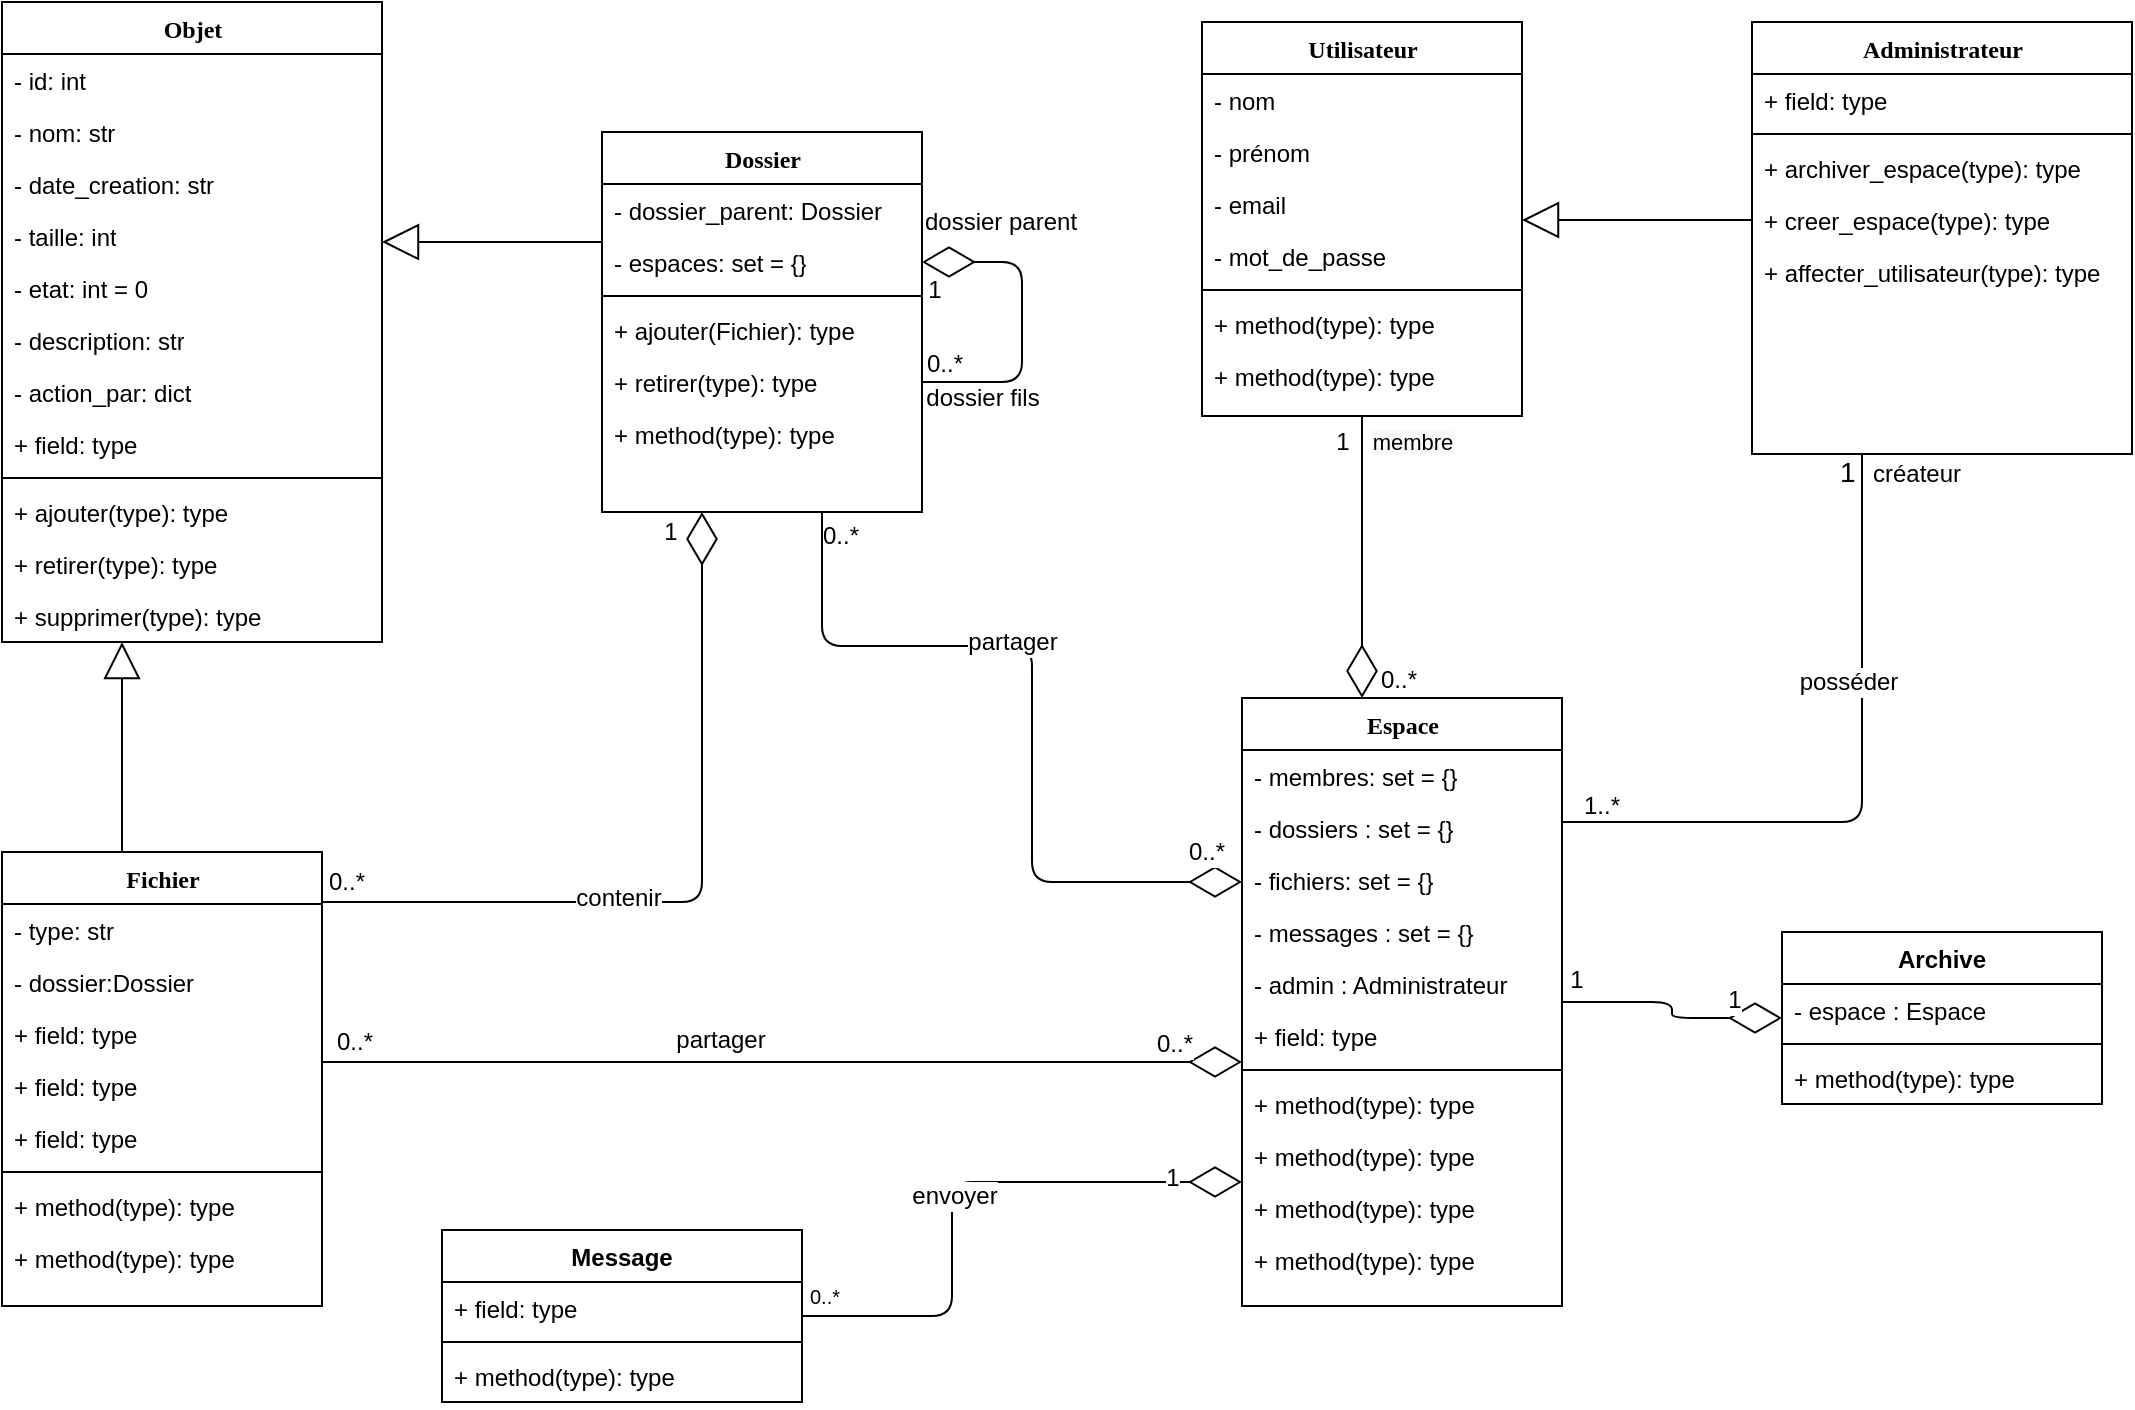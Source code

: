 <mxfile version="14.7.6" type="github">
  <diagram name="Page-1" id="9f46799a-70d6-7492-0946-bef42562c5a5">
    <mxGraphModel dx="1165" dy="727" grid="1" gridSize="10" guides="1" tooltips="1" connect="1" arrows="1" fold="1" page="1" pageScale="1" pageWidth="1100" pageHeight="850" background="#ffffff" math="0" shadow="0">
      <root>
        <mxCell id="0" />
        <mxCell id="1" parent="0" />
        <mxCell id="KyeJw01Wxb6Py4lA0Rmy-20" value="" style="endArrow=diamondThin;endFill=0;endSize=24;html=1;edgeStyle=orthogonalEdgeStyle;fontSize=12;" parent="1" source="78961159f06e98e8-30" target="78961159f06e98e8-69" edge="1">
          <mxGeometry width="160" relative="1" as="geometry">
            <mxPoint x="470" y="620" as="sourcePoint" />
            <mxPoint x="610" y="350" as="targetPoint" />
            <Array as="points">
              <mxPoint x="430" y="322" />
              <mxPoint x="535" y="322" />
              <mxPoint x="535" y="440" />
            </Array>
          </mxGeometry>
        </mxCell>
        <mxCell id="3g1iSyXN13iqt0poWXBP-4" value="&lt;font style=&quot;font-size: 12px&quot;&gt;partager&lt;/font&gt;" style="edgeLabel;html=1;align=center;verticalAlign=middle;resizable=0;points=[];" parent="KyeJw01Wxb6Py4lA0Rmy-20" vertex="1" connectable="0">
          <mxGeometry x="-0.18" y="-1" relative="1" as="geometry">
            <mxPoint y="-3" as="offset" />
          </mxGeometry>
        </mxCell>
        <mxCell id="3g1iSyXN13iqt0poWXBP-16" value="&lt;font style=&quot;font-size: 12px&quot;&gt;0..*&lt;/font&gt;" style="edgeLabel;html=1;align=center;verticalAlign=middle;resizable=0;points=[];" parent="KyeJw01Wxb6Py4lA0Rmy-20" vertex="1" connectable="0">
          <mxGeometry x="0.808" y="2" relative="1" as="geometry">
            <mxPoint x="20" y="-13" as="offset" />
          </mxGeometry>
        </mxCell>
        <mxCell id="3g1iSyXN13iqt0poWXBP-17" value="0..*" style="edgeLabel;html=1;align=center;verticalAlign=middle;resizable=0;points=[];fontSize=12;" parent="KyeJw01Wxb6Py4lA0Rmy-20" vertex="1" connectable="0">
          <mxGeometry x="-0.939" y="1" relative="1" as="geometry">
            <mxPoint x="8" as="offset" />
          </mxGeometry>
        </mxCell>
        <mxCell id="78961159f06e98e8-17" value="Fichier" style="swimlane;html=1;fontStyle=1;align=center;verticalAlign=top;childLayout=stackLayout;horizontal=1;startSize=26;horizontalStack=0;resizeParent=1;resizeLast=0;collapsible=1;marginBottom=0;swimlaneFillColor=#ffffff;rounded=0;shadow=0;comic=0;labelBackgroundColor=none;strokeWidth=1;fillColor=none;fontFamily=Verdana;fontSize=12" parent="1" vertex="1">
          <mxGeometry x="20" y="425" width="160" height="227" as="geometry">
            <mxRectangle x="40" y="208.5" width="80" height="26" as="alternateBounds" />
          </mxGeometry>
        </mxCell>
        <mxCell id="78961159f06e98e8-23" value="- type: str" style="text;html=1;strokeColor=none;fillColor=none;align=left;verticalAlign=top;spacingLeft=4;spacingRight=4;whiteSpace=wrap;overflow=hidden;rotatable=0;points=[[0,0.5],[1,0.5]];portConstraint=eastwest;" parent="78961159f06e98e8-17" vertex="1">
          <mxGeometry y="26" width="160" height="26" as="geometry" />
        </mxCell>
        <mxCell id="78961159f06e98e8-21" value="- dossier:Dossier" style="text;html=1;strokeColor=none;fillColor=none;align=left;verticalAlign=top;spacingLeft=4;spacingRight=4;whiteSpace=wrap;overflow=hidden;rotatable=0;points=[[0,0.5],[1,0.5]];portConstraint=eastwest;" parent="78961159f06e98e8-17" vertex="1">
          <mxGeometry y="52" width="160" height="26" as="geometry" />
        </mxCell>
        <mxCell id="78961159f06e98e8-25" value="+ field: type" style="text;html=1;strokeColor=none;fillColor=none;align=left;verticalAlign=top;spacingLeft=4;spacingRight=4;whiteSpace=wrap;overflow=hidden;rotatable=0;points=[[0,0.5],[1,0.5]];portConstraint=eastwest;" parent="78961159f06e98e8-17" vertex="1">
          <mxGeometry y="78" width="160" height="26" as="geometry" />
        </mxCell>
        <mxCell id="78961159f06e98e8-26" value="+ field: type" style="text;html=1;strokeColor=none;fillColor=none;align=left;verticalAlign=top;spacingLeft=4;spacingRight=4;whiteSpace=wrap;overflow=hidden;rotatable=0;points=[[0,0.5],[1,0.5]];portConstraint=eastwest;" parent="78961159f06e98e8-17" vertex="1">
          <mxGeometry y="104" width="160" height="26" as="geometry" />
        </mxCell>
        <mxCell id="78961159f06e98e8-24" value="+ field: type" style="text;html=1;strokeColor=none;fillColor=none;align=left;verticalAlign=top;spacingLeft=4;spacingRight=4;whiteSpace=wrap;overflow=hidden;rotatable=0;points=[[0,0.5],[1,0.5]];portConstraint=eastwest;" parent="78961159f06e98e8-17" vertex="1">
          <mxGeometry y="130" width="160" height="26" as="geometry" />
        </mxCell>
        <mxCell id="78961159f06e98e8-19" value="" style="line;html=1;strokeWidth=1;fillColor=none;align=left;verticalAlign=middle;spacingTop=-1;spacingLeft=3;spacingRight=3;rotatable=0;labelPosition=right;points=[];portConstraint=eastwest;" parent="78961159f06e98e8-17" vertex="1">
          <mxGeometry y="156" width="160" height="8" as="geometry" />
        </mxCell>
        <mxCell id="78961159f06e98e8-20" value="+ method(type): type" style="text;html=1;strokeColor=none;fillColor=none;align=left;verticalAlign=top;spacingLeft=4;spacingRight=4;whiteSpace=wrap;overflow=hidden;rotatable=0;points=[[0,0.5],[1,0.5]];portConstraint=eastwest;" parent="78961159f06e98e8-17" vertex="1">
          <mxGeometry y="164" width="160" height="26" as="geometry" />
        </mxCell>
        <mxCell id="78961159f06e98e8-27" value="+ method(type): type" style="text;html=1;strokeColor=none;fillColor=none;align=left;verticalAlign=top;spacingLeft=4;spacingRight=4;whiteSpace=wrap;overflow=hidden;rotatable=0;points=[[0,0.5],[1,0.5]];portConstraint=eastwest;" parent="78961159f06e98e8-17" vertex="1">
          <mxGeometry y="190" width="160" height="26" as="geometry" />
        </mxCell>
        <mxCell id="78961159f06e98e8-30" value="Dossier" style="swimlane;html=1;fontStyle=1;align=center;verticalAlign=top;childLayout=stackLayout;horizontal=1;startSize=26;horizontalStack=0;resizeParent=1;resizeLast=0;collapsible=1;marginBottom=0;swimlaneFillColor=#ffffff;rounded=0;shadow=0;comic=0;labelBackgroundColor=none;strokeWidth=1;fillColor=none;fontFamily=Verdana;fontSize=12" parent="1" vertex="1">
          <mxGeometry x="320" y="65" width="160" height="190" as="geometry">
            <mxRectangle x="430" y="83" width="80" height="26" as="alternateBounds" />
          </mxGeometry>
        </mxCell>
        <mxCell id="78961159f06e98e8-31" value="- dossier_parent: Dossier" style="text;html=1;strokeColor=none;fillColor=none;align=left;verticalAlign=top;spacingLeft=4;spacingRight=4;whiteSpace=wrap;overflow=hidden;rotatable=0;points=[[0,0.5],[1,0.5]];portConstraint=eastwest;" parent="78961159f06e98e8-30" vertex="1">
          <mxGeometry y="26" width="160" height="26" as="geometry" />
        </mxCell>
        <mxCell id="78961159f06e98e8-37" value="- espaces: set = {}" style="text;html=1;strokeColor=none;fillColor=none;align=left;verticalAlign=top;spacingLeft=4;spacingRight=4;whiteSpace=wrap;overflow=hidden;rotatable=0;points=[[0,0.5],[1,0.5]];portConstraint=eastwest;" parent="78961159f06e98e8-30" vertex="1">
          <mxGeometry y="52" width="160" height="26" as="geometry" />
        </mxCell>
        <mxCell id="78961159f06e98e8-38" value="" style="line;html=1;strokeWidth=1;fillColor=none;align=left;verticalAlign=middle;spacingTop=-1;spacingLeft=3;spacingRight=3;rotatable=0;labelPosition=right;points=[];portConstraint=eastwest;" parent="78961159f06e98e8-30" vertex="1">
          <mxGeometry y="78" width="160" height="8" as="geometry" />
        </mxCell>
        <mxCell id="78961159f06e98e8-39" value="+ ajouter(Fichier): type" style="text;html=1;strokeColor=none;fillColor=none;align=left;verticalAlign=top;spacingLeft=4;spacingRight=4;whiteSpace=wrap;overflow=hidden;rotatable=0;points=[[0,0.5],[1,0.5]];portConstraint=eastwest;" parent="78961159f06e98e8-30" vertex="1">
          <mxGeometry y="86" width="160" height="26" as="geometry" />
        </mxCell>
        <mxCell id="78961159f06e98e8-40" value="+ retirer(type): type" style="text;html=1;strokeColor=none;fillColor=none;align=left;verticalAlign=top;spacingLeft=4;spacingRight=4;whiteSpace=wrap;overflow=hidden;rotatable=0;points=[[0,0.5],[1,0.5]];portConstraint=eastwest;" parent="78961159f06e98e8-30" vertex="1">
          <mxGeometry y="112" width="160" height="26" as="geometry" />
        </mxCell>
        <mxCell id="78961159f06e98e8-42" value="+ method(type): type" style="text;html=1;strokeColor=none;fillColor=none;align=left;verticalAlign=top;spacingLeft=4;spacingRight=4;whiteSpace=wrap;overflow=hidden;rotatable=0;points=[[0,0.5],[1,0.5]];portConstraint=eastwest;" parent="78961159f06e98e8-30" vertex="1">
          <mxGeometry y="138" width="160" height="26" as="geometry" />
        </mxCell>
        <mxCell id="78961159f06e98e8-43" value="Utilisateur" style="swimlane;html=1;fontStyle=1;align=center;verticalAlign=top;childLayout=stackLayout;horizontal=1;startSize=26;horizontalStack=0;resizeParent=1;resizeLast=0;collapsible=1;marginBottom=0;swimlaneFillColor=#ffffff;rounded=0;shadow=0;comic=0;labelBackgroundColor=none;strokeWidth=1;fontFamily=Verdana;fontSize=12;" parent="1" vertex="1">
          <mxGeometry x="620" y="10" width="160" height="197" as="geometry">
            <mxRectangle x="740" y="83" width="100" height="26" as="alternateBounds" />
          </mxGeometry>
        </mxCell>
        <mxCell id="78961159f06e98e8-44" value="- nom" style="text;html=1;strokeColor=none;fillColor=none;align=left;verticalAlign=top;spacingLeft=4;spacingRight=4;whiteSpace=wrap;overflow=hidden;rotatable=0;points=[[0,0.5],[1,0.5]];portConstraint=eastwest;" parent="78961159f06e98e8-43" vertex="1">
          <mxGeometry y="26" width="160" height="26" as="geometry" />
        </mxCell>
        <mxCell id="78961159f06e98e8-45" value="- prénom" style="text;html=1;strokeColor=none;fillColor=none;align=left;verticalAlign=top;spacingLeft=4;spacingRight=4;whiteSpace=wrap;overflow=hidden;rotatable=0;points=[[0,0.5],[1,0.5]];portConstraint=eastwest;" parent="78961159f06e98e8-43" vertex="1">
          <mxGeometry y="52" width="160" height="26" as="geometry" />
        </mxCell>
        <mxCell id="78961159f06e98e8-49" value="- email" style="text;html=1;strokeColor=none;fillColor=none;align=left;verticalAlign=top;spacingLeft=4;spacingRight=4;whiteSpace=wrap;overflow=hidden;rotatable=0;points=[[0,0.5],[1,0.5]];portConstraint=eastwest;" parent="78961159f06e98e8-43" vertex="1">
          <mxGeometry y="78" width="160" height="26" as="geometry" />
        </mxCell>
        <mxCell id="78961159f06e98e8-50" value="- mot_de_passe" style="text;html=1;strokeColor=none;fillColor=none;align=left;verticalAlign=top;spacingLeft=4;spacingRight=4;whiteSpace=wrap;overflow=hidden;rotatable=0;points=[[0,0.5],[1,0.5]];portConstraint=eastwest;" parent="78961159f06e98e8-43" vertex="1">
          <mxGeometry y="104" width="160" height="26" as="geometry" />
        </mxCell>
        <mxCell id="78961159f06e98e8-51" value="" style="line;html=1;strokeWidth=1;fillColor=none;align=left;verticalAlign=middle;spacingTop=-1;spacingLeft=3;spacingRight=3;rotatable=0;labelPosition=right;points=[];portConstraint=eastwest;" parent="78961159f06e98e8-43" vertex="1">
          <mxGeometry y="130" width="160" height="8" as="geometry" />
        </mxCell>
        <mxCell id="78961159f06e98e8-52" value="+ method(type): type" style="text;html=1;strokeColor=none;fillColor=none;align=left;verticalAlign=top;spacingLeft=4;spacingRight=4;whiteSpace=wrap;overflow=hidden;rotatable=0;points=[[0,0.5],[1,0.5]];portConstraint=eastwest;" parent="78961159f06e98e8-43" vertex="1">
          <mxGeometry y="138" width="160" height="26" as="geometry" />
        </mxCell>
        <mxCell id="78961159f06e98e8-53" value="+ method(type): type" style="text;html=1;strokeColor=none;fillColor=none;align=left;verticalAlign=top;spacingLeft=4;spacingRight=4;whiteSpace=wrap;overflow=hidden;rotatable=0;points=[[0,0.5],[1,0.5]];portConstraint=eastwest;" parent="78961159f06e98e8-43" vertex="1">
          <mxGeometry y="164" width="160" height="26" as="geometry" />
        </mxCell>
        <mxCell id="78961159f06e98e8-69" value="Espace" style="swimlane;html=1;fontStyle=1;align=center;verticalAlign=top;childLayout=stackLayout;horizontal=1;startSize=26;horizontalStack=0;resizeParent=1;resizeLast=0;collapsible=1;marginBottom=0;swimlaneFillColor=#ffffff;rounded=0;shadow=0;comic=0;labelBackgroundColor=none;strokeWidth=1;fillColor=none;fontFamily=Verdana;fontSize=12" parent="1" vertex="1">
          <mxGeometry x="640" y="348.0" width="160" height="304" as="geometry">
            <mxRectangle x="360" y="482.0" width="80" height="26" as="alternateBounds" />
          </mxGeometry>
        </mxCell>
        <mxCell id="78961159f06e98e8-70" value="- membres: set = {}" style="text;html=1;strokeColor=none;fillColor=none;align=left;verticalAlign=top;spacingLeft=4;spacingRight=4;whiteSpace=wrap;overflow=hidden;rotatable=0;points=[[0,0.5],[1,0.5]];portConstraint=eastwest;" parent="78961159f06e98e8-69" vertex="1">
          <mxGeometry y="26" width="160" height="26" as="geometry" />
        </mxCell>
        <mxCell id="78961159f06e98e8-71" value="- dossiers : set = {}" style="text;html=1;strokeColor=none;fillColor=none;align=left;verticalAlign=top;spacingLeft=4;spacingRight=4;whiteSpace=wrap;overflow=hidden;rotatable=0;points=[[0,0.5],[1,0.5]];portConstraint=eastwest;" parent="78961159f06e98e8-69" vertex="1">
          <mxGeometry y="52" width="160" height="26" as="geometry" />
        </mxCell>
        <mxCell id="78961159f06e98e8-74" value="- fichiers: set = {}" style="text;html=1;strokeColor=none;fillColor=none;align=left;verticalAlign=top;spacingLeft=4;spacingRight=4;whiteSpace=wrap;overflow=hidden;rotatable=0;points=[[0,0.5],[1,0.5]];portConstraint=eastwest;" parent="78961159f06e98e8-69" vertex="1">
          <mxGeometry y="78" width="160" height="26" as="geometry" />
        </mxCell>
        <mxCell id="78961159f06e98e8-75" value="- messages : set = {}" style="text;html=1;strokeColor=none;fillColor=none;align=left;verticalAlign=top;spacingLeft=4;spacingRight=4;whiteSpace=wrap;overflow=hidden;rotatable=0;points=[[0,0.5],[1,0.5]];portConstraint=eastwest;" parent="78961159f06e98e8-69" vertex="1">
          <mxGeometry y="104" width="160" height="26" as="geometry" />
        </mxCell>
        <mxCell id="78961159f06e98e8-72" value="- admin : Administrateur" style="text;html=1;strokeColor=none;fillColor=none;align=left;verticalAlign=top;spacingLeft=4;spacingRight=4;whiteSpace=wrap;overflow=hidden;rotatable=0;points=[[0,0.5],[1,0.5]];portConstraint=eastwest;" parent="78961159f06e98e8-69" vertex="1">
          <mxGeometry y="130" width="160" height="26" as="geometry" />
        </mxCell>
        <mxCell id="78961159f06e98e8-76" value="+ field: type" style="text;html=1;strokeColor=none;fillColor=none;align=left;verticalAlign=top;spacingLeft=4;spacingRight=4;whiteSpace=wrap;overflow=hidden;rotatable=0;points=[[0,0.5],[1,0.5]];portConstraint=eastwest;" parent="78961159f06e98e8-69" vertex="1">
          <mxGeometry y="156" width="160" height="26" as="geometry" />
        </mxCell>
        <mxCell id="78961159f06e98e8-77" value="" style="line;html=1;strokeWidth=1;fillColor=none;align=left;verticalAlign=middle;spacingTop=-1;spacingLeft=3;spacingRight=3;rotatable=0;labelPosition=right;points=[];portConstraint=eastwest;" parent="78961159f06e98e8-69" vertex="1">
          <mxGeometry y="182" width="160" height="8" as="geometry" />
        </mxCell>
        <mxCell id="78961159f06e98e8-78" value="+ method(type): type" style="text;html=1;strokeColor=none;fillColor=none;align=left;verticalAlign=top;spacingLeft=4;spacingRight=4;whiteSpace=wrap;overflow=hidden;rotatable=0;points=[[0,0.5],[1,0.5]];portConstraint=eastwest;" parent="78961159f06e98e8-69" vertex="1">
          <mxGeometry y="190" width="160" height="26" as="geometry" />
        </mxCell>
        <mxCell id="78961159f06e98e8-79" value="+ method(type): type" style="text;html=1;strokeColor=none;fillColor=none;align=left;verticalAlign=top;spacingLeft=4;spacingRight=4;whiteSpace=wrap;overflow=hidden;rotatable=0;points=[[0,0.5],[1,0.5]];portConstraint=eastwest;" parent="78961159f06e98e8-69" vertex="1">
          <mxGeometry y="216" width="160" height="26" as="geometry" />
        </mxCell>
        <mxCell id="78961159f06e98e8-80" value="+ method(type): type" style="text;html=1;strokeColor=none;fillColor=none;align=left;verticalAlign=top;spacingLeft=4;spacingRight=4;whiteSpace=wrap;overflow=hidden;rotatable=0;points=[[0,0.5],[1,0.5]];portConstraint=eastwest;" parent="78961159f06e98e8-69" vertex="1">
          <mxGeometry y="242" width="160" height="26" as="geometry" />
        </mxCell>
        <mxCell id="78961159f06e98e8-81" value="+ method(type): type" style="text;html=1;strokeColor=none;fillColor=none;align=left;verticalAlign=top;spacingLeft=4;spacingRight=4;whiteSpace=wrap;overflow=hidden;rotatable=0;points=[[0,0.5],[1,0.5]];portConstraint=eastwest;" parent="78961159f06e98e8-69" vertex="1">
          <mxGeometry y="268" width="160" height="26" as="geometry" />
        </mxCell>
        <mxCell id="78961159f06e98e8-127" style="edgeStyle=orthogonalEdgeStyle;html=1;labelBackgroundColor=none;startFill=0;startSize=8;endArrow=block;endFill=0;endSize=16;fontFamily=Verdana;fontSize=12;" parent="1" source="78961159f06e98e8-95" target="78961159f06e98e8-43" edge="1">
          <mxGeometry relative="1" as="geometry">
            <Array as="points">
              <mxPoint x="870" y="109" />
              <mxPoint x="870" y="109" />
            </Array>
          </mxGeometry>
        </mxCell>
        <mxCell id="78961159f06e98e8-95" value="Administrateur" style="swimlane;html=1;fontStyle=1;align=center;verticalAlign=top;childLayout=stackLayout;horizontal=1;startSize=26;horizontalStack=0;resizeParent=1;resizeLast=0;collapsible=1;marginBottom=0;swimlaneFillColor=#ffffff;rounded=0;shadow=0;comic=0;labelBackgroundColor=none;strokeWidth=1;fillColor=none;fontFamily=Verdana;fontSize=12" parent="1" vertex="1">
          <mxGeometry x="895" y="10" width="190" height="216" as="geometry">
            <mxRectangle x="920" y="183" width="130" height="26" as="alternateBounds" />
          </mxGeometry>
        </mxCell>
        <mxCell id="78961159f06e98e8-102" value="+ field: type" style="text;html=1;strokeColor=none;fillColor=none;align=left;verticalAlign=top;spacingLeft=4;spacingRight=4;whiteSpace=wrap;overflow=hidden;rotatable=0;points=[[0,0.5],[1,0.5]];portConstraint=eastwest;" parent="78961159f06e98e8-95" vertex="1">
          <mxGeometry y="26" width="190" height="26" as="geometry" />
        </mxCell>
        <mxCell id="78961159f06e98e8-103" value="" style="line;html=1;strokeWidth=1;fillColor=none;align=left;verticalAlign=middle;spacingTop=-1;spacingLeft=3;spacingRight=3;rotatable=0;labelPosition=right;points=[];portConstraint=eastwest;" parent="78961159f06e98e8-95" vertex="1">
          <mxGeometry y="52" width="190" height="8" as="geometry" />
        </mxCell>
        <mxCell id="78961159f06e98e8-104" value="+ archiver_espace(type): type" style="text;html=1;strokeColor=none;fillColor=none;align=left;verticalAlign=top;spacingLeft=4;spacingRight=4;whiteSpace=wrap;overflow=hidden;rotatable=0;points=[[0,0.5],[1,0.5]];portConstraint=eastwest;" parent="78961159f06e98e8-95" vertex="1">
          <mxGeometry y="60" width="190" height="26" as="geometry" />
        </mxCell>
        <mxCell id="tIOA8ljV_DJOBW96KXzs-10" value="+ creer_espace(type): type" style="text;html=1;strokeColor=none;fillColor=none;align=left;verticalAlign=top;spacingLeft=4;spacingRight=4;whiteSpace=wrap;overflow=hidden;rotatable=0;points=[[0,0.5],[1,0.5]];portConstraint=eastwest;" parent="78961159f06e98e8-95" vertex="1">
          <mxGeometry y="86" width="190" height="26" as="geometry" />
        </mxCell>
        <mxCell id="tIOA8ljV_DJOBW96KXzs-11" value="+ affecter_utilisateur(type): type" style="text;html=1;strokeColor=none;fillColor=none;align=left;verticalAlign=top;spacingLeft=4;spacingRight=4;whiteSpace=wrap;overflow=hidden;rotatable=0;points=[[0,0.5],[1,0.5]];portConstraint=eastwest;" parent="78961159f06e98e8-95" vertex="1">
          <mxGeometry y="112" width="190" height="26" as="geometry" />
        </mxCell>
        <mxCell id="78961159f06e98e8-121" style="edgeStyle=orthogonalEdgeStyle;html=1;labelBackgroundColor=none;startFill=0;startSize=6;endArrow=diamondThin;endFill=0;endSize=24;fontFamily=Verdana;fontSize=12;elbow=vertical;" parent="1" source="78961159f06e98e8-17" target="78961159f06e98e8-30" edge="1">
          <mxGeometry relative="1" as="geometry">
            <mxPoint x="250" y="259.882" as="sourcePoint" />
            <Array as="points">
              <mxPoint x="370" y="450" />
            </Array>
          </mxGeometry>
        </mxCell>
        <mxCell id="3g1iSyXN13iqt0poWXBP-37" value="1" style="edgeLabel;html=1;align=center;verticalAlign=middle;resizable=0;points=[];fontSize=12;" parent="78961159f06e98e8-121" vertex="1" connectable="0">
          <mxGeometry x="0.887" y="1" relative="1" as="geometry">
            <mxPoint x="-15" y="-12" as="offset" />
          </mxGeometry>
        </mxCell>
        <mxCell id="3g1iSyXN13iqt0poWXBP-38" value="0..*" style="edgeLabel;html=1;align=center;verticalAlign=middle;resizable=0;points=[];fontSize=12;" parent="78961159f06e98e8-121" vertex="1" connectable="0">
          <mxGeometry x="-0.942" y="3" relative="1" as="geometry">
            <mxPoint x="1" y="-7" as="offset" />
          </mxGeometry>
        </mxCell>
        <mxCell id="3g1iSyXN13iqt0poWXBP-39" value="contenir" style="edgeLabel;html=1;align=center;verticalAlign=middle;resizable=0;points=[];fontSize=12;" parent="78961159f06e98e8-121" vertex="1" connectable="0">
          <mxGeometry x="-0.186" y="-2" relative="1" as="geometry">
            <mxPoint x="-9" y="-4" as="offset" />
          </mxGeometry>
        </mxCell>
        <mxCell id="KyeJw01Wxb6Py4lA0Rmy-17" value="" style="endArrow=diamondThin;endFill=0;endSize=24;html=1;edgeStyle=orthogonalEdgeStyle;" parent="1" source="78961159f06e98e8-69" target="KyeJw01Wxb6Py4lA0Rmy-22" edge="1">
          <mxGeometry width="160" relative="1" as="geometry">
            <mxPoint x="470" y="620" as="sourcePoint" />
            <mxPoint x="830" y="600" as="targetPoint" />
          </mxGeometry>
        </mxCell>
        <mxCell id="3g1iSyXN13iqt0poWXBP-3" value="&lt;span style=&quot;font-size: 12px&quot;&gt;1&lt;/span&gt;" style="edgeLabel;html=1;align=center;verticalAlign=middle;resizable=0;points=[];" parent="KyeJw01Wxb6Py4lA0Rmy-17" vertex="1" connectable="0">
          <mxGeometry x="-0.833" y="-1" relative="1" as="geometry">
            <mxPoint x="-3" y="-12" as="offset" />
          </mxGeometry>
        </mxCell>
        <mxCell id="3g1iSyXN13iqt0poWXBP-19" value="1" style="edgeLabel;html=1;align=center;verticalAlign=middle;resizable=0;points=[];fontSize=12;" parent="KyeJw01Wxb6Py4lA0Rmy-17" vertex="1" connectable="0">
          <mxGeometry x="0.838" y="-3" relative="1" as="geometry">
            <mxPoint x="-15" y="-12" as="offset" />
          </mxGeometry>
        </mxCell>
        <mxCell id="KyeJw01Wxb6Py4lA0Rmy-18" value="" style="endArrow=diamondThin;endFill=0;endSize=24;html=1;edgeStyle=elbowEdgeStyle;elbow=vertical;" parent="1" source="78961159f06e98e8-17" target="78961159f06e98e8-69" edge="1">
          <mxGeometry width="160" relative="1" as="geometry">
            <mxPoint x="470" y="300" as="sourcePoint" />
            <mxPoint x="310" y="300" as="targetPoint" />
            <Array as="points">
              <mxPoint x="520" y="530" />
            </Array>
          </mxGeometry>
        </mxCell>
        <mxCell id="3g1iSyXN13iqt0poWXBP-7" value="&lt;font style=&quot;font-size: 12px&quot;&gt;partager&lt;/font&gt;" style="edgeLabel;html=1;align=center;verticalAlign=middle;resizable=0;points=[];" parent="KyeJw01Wxb6Py4lA0Rmy-18" vertex="1" connectable="0">
          <mxGeometry x="-0.136" y="-2" relative="1" as="geometry">
            <mxPoint y="-13" as="offset" />
          </mxGeometry>
        </mxCell>
        <mxCell id="3g1iSyXN13iqt0poWXBP-20" value="0..*" style="edgeLabel;html=1;align=center;verticalAlign=middle;resizable=0;points=[];fontSize=12;" parent="KyeJw01Wxb6Py4lA0Rmy-18" vertex="1" connectable="0">
          <mxGeometry x="-0.949" y="2" relative="1" as="geometry">
            <mxPoint x="4" y="-8" as="offset" />
          </mxGeometry>
        </mxCell>
        <mxCell id="3g1iSyXN13iqt0poWXBP-21" value="0..*" style="edgeLabel;html=1;align=center;verticalAlign=middle;resizable=0;points=[];fontSize=12;" parent="KyeJw01Wxb6Py4lA0Rmy-18" vertex="1" connectable="0">
          <mxGeometry x="0.867" relative="1" as="geometry">
            <mxPoint x="-4" y="-9" as="offset" />
          </mxGeometry>
        </mxCell>
        <mxCell id="KyeJw01Wxb6Py4lA0Rmy-21" value="&lt;font style=&quot;font-size: 12px&quot;&gt;1&lt;/font&gt;" style="endArrow=diamondThin;endFill=0;endSize=24;html=1;edgeStyle=elbowEdgeStyle;" parent="1" source="78961159f06e98e8-43" target="78961159f06e98e8-69" edge="1">
          <mxGeometry x="-0.816" y="-10" width="160" relative="1" as="geometry">
            <mxPoint x="470" y="300" as="sourcePoint" />
            <mxPoint x="310" y="300" as="targetPoint" />
            <Array as="points">
              <mxPoint x="700" y="270" />
              <mxPoint x="650" y="290" />
              <mxPoint x="630" y="270" />
              <mxPoint x="650" y="300" />
            </Array>
            <mxPoint as="offset" />
          </mxGeometry>
        </mxCell>
        <mxCell id="yQ6tkLGqc1YzV4tKjJbD-18" value="0..*" style="edgeLabel;html=1;align=center;verticalAlign=middle;resizable=0;points=[];fontSize=12;" parent="KyeJw01Wxb6Py4lA0Rmy-21" vertex="1" connectable="0">
          <mxGeometry x="0.447" y="5" relative="1" as="geometry">
            <mxPoint x="13" y="30" as="offset" />
          </mxGeometry>
        </mxCell>
        <mxCell id="yQ6tkLGqc1YzV4tKjJbD-19" value="&lt;span style=&quot;font-size: 11px ; background-color: rgb(248 , 249 , 250)&quot;&gt;membre&lt;/span&gt;" style="edgeLabel;html=1;align=center;verticalAlign=middle;resizable=0;points=[];fontSize=12;" parent="KyeJw01Wxb6Py4lA0Rmy-21" vertex="1" connectable="0">
          <mxGeometry x="-0.242" y="4" relative="1" as="geometry">
            <mxPoint x="21" y="-41" as="offset" />
          </mxGeometry>
        </mxCell>
        <mxCell id="KyeJw01Wxb6Py4lA0Rmy-22" value="Archive" style="swimlane;fontStyle=1;align=center;verticalAlign=top;childLayout=stackLayout;horizontal=1;startSize=26;horizontalStack=0;resizeParent=1;resizeParentMax=0;resizeLast=0;collapsible=1;marginBottom=0;" parent="1" vertex="1">
          <mxGeometry x="910" y="465" width="160" height="86" as="geometry" />
        </mxCell>
        <mxCell id="KyeJw01Wxb6Py4lA0Rmy-23" value="- espace : Espace" style="text;strokeColor=none;fillColor=none;align=left;verticalAlign=top;spacingLeft=4;spacingRight=4;overflow=hidden;rotatable=0;points=[[0,0.5],[1,0.5]];portConstraint=eastwest;" parent="KyeJw01Wxb6Py4lA0Rmy-22" vertex="1">
          <mxGeometry y="26" width="160" height="26" as="geometry" />
        </mxCell>
        <mxCell id="KyeJw01Wxb6Py4lA0Rmy-24" value="" style="line;strokeWidth=1;fillColor=none;align=left;verticalAlign=middle;spacingTop=-1;spacingLeft=3;spacingRight=3;rotatable=0;labelPosition=right;points=[];portConstraint=eastwest;" parent="KyeJw01Wxb6Py4lA0Rmy-22" vertex="1">
          <mxGeometry y="52" width="160" height="8" as="geometry" />
        </mxCell>
        <mxCell id="KyeJw01Wxb6Py4lA0Rmy-25" value="+ method(type): type" style="text;strokeColor=none;fillColor=none;align=left;verticalAlign=top;spacingLeft=4;spacingRight=4;overflow=hidden;rotatable=0;points=[[0,0.5],[1,0.5]];portConstraint=eastwest;" parent="KyeJw01Wxb6Py4lA0Rmy-22" vertex="1">
          <mxGeometry y="60" width="160" height="26" as="geometry" />
        </mxCell>
        <mxCell id="d62JJHB7F8zlVI0reOrx-1" value="Objet" style="swimlane;html=1;fontStyle=1;align=center;verticalAlign=top;childLayout=stackLayout;horizontal=1;startSize=26;horizontalStack=0;resizeParent=1;resizeLast=0;collapsible=1;marginBottom=0;swimlaneFillColor=#ffffff;rounded=0;shadow=0;comic=0;labelBackgroundColor=none;strokeWidth=1;fillColor=none;fontFamily=Verdana;fontSize=12" parent="1" vertex="1">
          <mxGeometry x="20" width="190" height="320" as="geometry">
            <mxRectangle x="90" y="482.0" width="70" height="26" as="alternateBounds" />
          </mxGeometry>
        </mxCell>
        <mxCell id="tIOA8ljV_DJOBW96KXzs-7" value="- id: int" style="text;html=1;strokeColor=none;fillColor=none;align=left;verticalAlign=top;spacingLeft=4;spacingRight=4;whiteSpace=wrap;overflow=hidden;rotatable=0;points=[[0,0.5],[1,0.5]];portConstraint=eastwest;" parent="d62JJHB7F8zlVI0reOrx-1" vertex="1">
          <mxGeometry y="26" width="190" height="26" as="geometry" />
        </mxCell>
        <mxCell id="d62JJHB7F8zlVI0reOrx-2" value="- nom: str" style="text;html=1;strokeColor=none;fillColor=none;align=left;verticalAlign=top;spacingLeft=4;spacingRight=4;whiteSpace=wrap;overflow=hidden;rotatable=0;points=[[0,0.5],[1,0.5]];portConstraint=eastwest;" parent="d62JJHB7F8zlVI0reOrx-1" vertex="1">
          <mxGeometry y="52" width="190" height="26" as="geometry" />
        </mxCell>
        <mxCell id="d62JJHB7F8zlVI0reOrx-3" value="- date_creation: str" style="text;html=1;strokeColor=none;fillColor=none;align=left;verticalAlign=top;spacingLeft=4;spacingRight=4;whiteSpace=wrap;overflow=hidden;rotatable=0;points=[[0,0.5],[1,0.5]];portConstraint=eastwest;" parent="d62JJHB7F8zlVI0reOrx-1" vertex="1">
          <mxGeometry y="78" width="190" height="26" as="geometry" />
        </mxCell>
        <mxCell id="d62JJHB7F8zlVI0reOrx-4" value="- taille: int" style="text;html=1;strokeColor=none;fillColor=none;align=left;verticalAlign=top;spacingLeft=4;spacingRight=4;whiteSpace=wrap;overflow=hidden;rotatable=0;points=[[0,0.5],[1,0.5]];portConstraint=eastwest;" parent="d62JJHB7F8zlVI0reOrx-1" vertex="1">
          <mxGeometry y="104" width="190" height="26" as="geometry" />
        </mxCell>
        <mxCell id="d62JJHB7F8zlVI0reOrx-5" value="- etat: int = 0" style="text;html=1;strokeColor=none;fillColor=none;align=left;verticalAlign=top;spacingLeft=4;spacingRight=4;whiteSpace=wrap;overflow=hidden;rotatable=0;points=[[0,0.5],[1,0.5]];portConstraint=eastwest;" parent="d62JJHB7F8zlVI0reOrx-1" vertex="1">
          <mxGeometry y="130" width="190" height="26" as="geometry" />
        </mxCell>
        <mxCell id="d62JJHB7F8zlVI0reOrx-7" value="- description: str" style="text;html=1;strokeColor=none;fillColor=none;align=left;verticalAlign=top;spacingLeft=4;spacingRight=4;whiteSpace=wrap;overflow=hidden;rotatable=0;points=[[0,0.5],[1,0.5]];portConstraint=eastwest;" parent="d62JJHB7F8zlVI0reOrx-1" vertex="1">
          <mxGeometry y="156" width="190" height="26" as="geometry" />
        </mxCell>
        <mxCell id="d62JJHB7F8zlVI0reOrx-6" value="- action_par: dict" style="text;html=1;strokeColor=none;fillColor=none;align=left;verticalAlign=top;spacingLeft=4;spacingRight=4;whiteSpace=wrap;overflow=hidden;rotatable=0;points=[[0,0.5],[1,0.5]];portConstraint=eastwest;" parent="d62JJHB7F8zlVI0reOrx-1" vertex="1">
          <mxGeometry y="182" width="190" height="26" as="geometry" />
        </mxCell>
        <mxCell id="d62JJHB7F8zlVI0reOrx-8" value="+ field: type" style="text;html=1;strokeColor=none;fillColor=none;align=left;verticalAlign=top;spacingLeft=4;spacingRight=4;whiteSpace=wrap;overflow=hidden;rotatable=0;points=[[0,0.5],[1,0.5]];portConstraint=eastwest;" parent="d62JJHB7F8zlVI0reOrx-1" vertex="1">
          <mxGeometry y="208" width="190" height="26" as="geometry" />
        </mxCell>
        <mxCell id="d62JJHB7F8zlVI0reOrx-9" value="" style="line;html=1;strokeWidth=1;fillColor=none;align=left;verticalAlign=middle;spacingTop=-1;spacingLeft=3;spacingRight=3;rotatable=0;labelPosition=right;points=[];portConstraint=eastwest;" parent="d62JJHB7F8zlVI0reOrx-1" vertex="1">
          <mxGeometry y="234" width="190" height="8" as="geometry" />
        </mxCell>
        <mxCell id="d62JJHB7F8zlVI0reOrx-10" value="+ ajouter(type): type" style="text;html=1;strokeColor=none;fillColor=none;align=left;verticalAlign=top;spacingLeft=4;spacingRight=4;whiteSpace=wrap;overflow=hidden;rotatable=0;points=[[0,0.5],[1,0.5]];portConstraint=eastwest;" parent="d62JJHB7F8zlVI0reOrx-1" vertex="1">
          <mxGeometry y="242" width="190" height="26" as="geometry" />
        </mxCell>
        <mxCell id="d62JJHB7F8zlVI0reOrx-11" value="+ retirer(type): type" style="text;html=1;strokeColor=none;fillColor=none;align=left;verticalAlign=top;spacingLeft=4;spacingRight=4;whiteSpace=wrap;overflow=hidden;rotatable=0;points=[[0,0.5],[1,0.5]];portConstraint=eastwest;" parent="d62JJHB7F8zlVI0reOrx-1" vertex="1">
          <mxGeometry y="268" width="190" height="26" as="geometry" />
        </mxCell>
        <mxCell id="d62JJHB7F8zlVI0reOrx-12" value="+ supprimer(type): type" style="text;html=1;strokeColor=none;fillColor=none;align=left;verticalAlign=top;spacingLeft=4;spacingRight=4;whiteSpace=wrap;overflow=hidden;rotatable=0;points=[[0,0.5],[1,0.5]];portConstraint=eastwest;" parent="d62JJHB7F8zlVI0reOrx-1" vertex="1">
          <mxGeometry y="294" width="190" height="26" as="geometry" />
        </mxCell>
        <mxCell id="tIOA8ljV_DJOBW96KXzs-1" value="" style="endArrow=block;endSize=16;endFill=0;html=1;edgeStyle=orthogonalEdgeStyle;" parent="1" source="78961159f06e98e8-30" target="d62JJHB7F8zlVI0reOrx-1" edge="1">
          <mxGeometry width="160" relative="1" as="geometry">
            <mxPoint x="420" y="320" as="sourcePoint" />
            <mxPoint x="580" y="320" as="targetPoint" />
            <Array as="points">
              <mxPoint x="290" y="120" />
              <mxPoint x="290" y="120" />
            </Array>
          </mxGeometry>
        </mxCell>
        <mxCell id="tIOA8ljV_DJOBW96KXzs-2" value="" style="endArrow=block;endSize=16;endFill=0;html=1;edgeStyle=orthogonalEdgeStyle;" parent="1" source="78961159f06e98e8-17" target="d62JJHB7F8zlVI0reOrx-1" edge="1">
          <mxGeometry width="160" relative="1" as="geometry">
            <mxPoint x="420" y="280" as="sourcePoint" />
            <mxPoint x="90" y="340" as="targetPoint" />
            <Array as="points">
              <mxPoint x="80" y="410" />
              <mxPoint x="80" y="410" />
            </Array>
          </mxGeometry>
        </mxCell>
        <mxCell id="yQ6tkLGqc1YzV4tKjJbD-2" value="" style="endArrow=diamondThin;endFill=0;endSize=24;html=1;snapToPoint=0;fixDash=0;bendable=1;cloneable=1;deletable=1;noJump=0;orthogonalLoop=0;shadow=0;sketch=0;ignoreEdge=0;edgeStyle=orthogonalEdgeStyle;" parent="1" source="yQ6tkLGqc1YzV4tKjJbD-3" target="78961159f06e98e8-69" edge="1">
          <mxGeometry width="160" relative="1" as="geometry">
            <mxPoint x="890" y="640" as="sourcePoint" />
            <mxPoint x="490" y="470" as="targetPoint" />
            <Array as="points">
              <mxPoint x="495" y="657" />
              <mxPoint x="495" y="590" />
            </Array>
          </mxGeometry>
        </mxCell>
        <mxCell id="3g1iSyXN13iqt0poWXBP-11" value="&lt;font style=&quot;font-size: 12px&quot;&gt;envoyer&lt;/font&gt;" style="edgeLabel;html=1;align=center;verticalAlign=middle;resizable=0;points=[];" parent="yQ6tkLGqc1YzV4tKjJbD-2" vertex="1" connectable="0">
          <mxGeometry x="-0.06" y="-1" relative="1" as="geometry">
            <mxPoint as="offset" />
          </mxGeometry>
        </mxCell>
        <mxCell id="3g1iSyXN13iqt0poWXBP-13" value="&lt;font size=&quot;1&quot;&gt;0..*&lt;/font&gt;" style="edgeLabel;html=1;align=center;verticalAlign=middle;resizable=0;points=[];" parent="yQ6tkLGqc1YzV4tKjJbD-2" vertex="1" connectable="0">
          <mxGeometry x="-0.952" y="-1" relative="1" as="geometry">
            <mxPoint x="4" y="-11" as="offset" />
          </mxGeometry>
        </mxCell>
        <mxCell id="3g1iSyXN13iqt0poWXBP-18" value="1" style="edgeLabel;html=1;align=center;verticalAlign=middle;resizable=0;points=[];fontSize=12;" parent="yQ6tkLGqc1YzV4tKjJbD-2" vertex="1" connectable="0">
          <mxGeometry x="0.784" y="2" relative="1" as="geometry">
            <mxPoint x="-4" as="offset" />
          </mxGeometry>
        </mxCell>
        <mxCell id="yQ6tkLGqc1YzV4tKjJbD-3" value="Message" style="swimlane;fontStyle=1;align=center;verticalAlign=top;childLayout=stackLayout;horizontal=1;startSize=26;horizontalStack=0;resizeParent=1;resizeParentMax=0;resizeLast=0;collapsible=1;marginBottom=0;" parent="1" vertex="1">
          <mxGeometry x="240" y="614" width="180" height="86" as="geometry" />
        </mxCell>
        <mxCell id="yQ6tkLGqc1YzV4tKjJbD-4" value="+ field: type" style="text;strokeColor=none;fillColor=none;align=left;verticalAlign=top;spacingLeft=4;spacingRight=4;overflow=hidden;rotatable=0;points=[[0,0.5],[1,0.5]];portConstraint=eastwest;" parent="yQ6tkLGqc1YzV4tKjJbD-3" vertex="1">
          <mxGeometry y="26" width="180" height="26" as="geometry" />
        </mxCell>
        <mxCell id="yQ6tkLGqc1YzV4tKjJbD-5" value="" style="line;strokeWidth=1;fillColor=none;align=left;verticalAlign=middle;spacingTop=-1;spacingLeft=3;spacingRight=3;rotatable=0;labelPosition=right;points=[];portConstraint=eastwest;" parent="yQ6tkLGqc1YzV4tKjJbD-3" vertex="1">
          <mxGeometry y="52" width="180" height="8" as="geometry" />
        </mxCell>
        <mxCell id="yQ6tkLGqc1YzV4tKjJbD-6" value="+ method(type): type" style="text;strokeColor=none;fillColor=none;align=left;verticalAlign=top;spacingLeft=4;spacingRight=4;overflow=hidden;rotatable=0;points=[[0,0.5],[1,0.5]];portConstraint=eastwest;" parent="yQ6tkLGqc1YzV4tKjJbD-3" vertex="1">
          <mxGeometry y="60" width="180" height="26" as="geometry" />
        </mxCell>
        <mxCell id="yQ6tkLGqc1YzV4tKjJbD-12" value="" style="endArrow=none;html=1;shadow=0;startSize=6;endSize=24;edgeStyle=orthogonalEdgeStyle;" parent="1" source="78961159f06e98e8-95" target="78961159f06e98e8-69" edge="1">
          <mxGeometry relative="1" as="geometry">
            <mxPoint x="980" y="320" as="sourcePoint" />
            <mxPoint x="820" y="320" as="targetPoint" />
            <Array as="points">
              <mxPoint x="950" y="410" />
            </Array>
          </mxGeometry>
        </mxCell>
        <mxCell id="yQ6tkLGqc1YzV4tKjJbD-13" value="1" style="edgeLabel;resizable=0;html=1;align=left;verticalAlign=bottom;fontSize=14;" parent="yQ6tkLGqc1YzV4tKjJbD-12" connectable="0" vertex="1">
          <mxGeometry x="-1" relative="1" as="geometry">
            <mxPoint x="-13" y="19" as="offset" />
          </mxGeometry>
        </mxCell>
        <mxCell id="yQ6tkLGqc1YzV4tKjJbD-14" value="1..*" style="edgeLabel;resizable=0;html=1;align=right;verticalAlign=bottom;fontSize=12;" parent="yQ6tkLGqc1YzV4tKjJbD-12" connectable="0" vertex="1">
          <mxGeometry x="1" relative="1" as="geometry">
            <mxPoint x="29" as="offset" />
          </mxGeometry>
        </mxCell>
        <mxCell id="yQ6tkLGqc1YzV4tKjJbD-15" value="&lt;font style=&quot;font-size: 12px&quot;&gt;posséder&lt;/font&gt;" style="edgeLabel;html=1;align=center;verticalAlign=middle;resizable=0;points=[];" parent="yQ6tkLGqc1YzV4tKjJbD-12" vertex="1" connectable="0">
          <mxGeometry x="-0.313" y="3" relative="1" as="geometry">
            <mxPoint x="-10" y="-1" as="offset" />
          </mxGeometry>
        </mxCell>
        <mxCell id="3g1iSyXN13iqt0poWXBP-22" value="créateur" style="edgeLabel;html=1;align=center;verticalAlign=middle;resizable=0;points=[];fontSize=12;" parent="yQ6tkLGqc1YzV4tKjJbD-12" vertex="1" connectable="0">
          <mxGeometry x="-0.881" y="1" relative="1" as="geometry">
            <mxPoint x="26" y="-10" as="offset" />
          </mxGeometry>
        </mxCell>
        <mxCell id="3g1iSyXN13iqt0poWXBP-32" value="" style="endArrow=diamondThin;endFill=0;endSize=24;html=1;fontSize=12;edgeStyle=orthogonalEdgeStyle;" parent="1" source="78961159f06e98e8-30" target="78961159f06e98e8-30" edge="1">
          <mxGeometry width="160" relative="1" as="geometry">
            <mxPoint x="360" y="80" as="sourcePoint" />
            <mxPoint x="580" y="157.793" as="targetPoint" />
            <Array as="points">
              <mxPoint x="530" y="190" />
              <mxPoint x="530" y="130" />
            </Array>
          </mxGeometry>
        </mxCell>
        <mxCell id="3g1iSyXN13iqt0poWXBP-33" value="0..*" style="edgeLabel;html=1;align=center;verticalAlign=middle;resizable=0;points=[];fontSize=12;" parent="3g1iSyXN13iqt0poWXBP-32" vertex="1" connectable="0">
          <mxGeometry x="-0.882" relative="1" as="geometry">
            <mxPoint x="1" y="-9" as="offset" />
          </mxGeometry>
        </mxCell>
        <mxCell id="3g1iSyXN13iqt0poWXBP-34" value="1" style="edgeLabel;html=1;align=center;verticalAlign=middle;resizable=0;points=[];fontSize=12;" parent="3g1iSyXN13iqt0poWXBP-32" vertex="1" connectable="0">
          <mxGeometry x="0.589" y="-2" relative="1" as="geometry">
            <mxPoint x="-27" y="16" as="offset" />
          </mxGeometry>
        </mxCell>
        <mxCell id="3g1iSyXN13iqt0poWXBP-35" value="dossier parent" style="edgeLabel;html=1;align=center;verticalAlign=middle;resizable=0;points=[];fontSize=12;" parent="3g1iSyXN13iqt0poWXBP-32" vertex="1" connectable="0">
          <mxGeometry x="0.32" y="4" relative="1" as="geometry">
            <mxPoint x="-7" y="-25" as="offset" />
          </mxGeometry>
        </mxCell>
        <mxCell id="3g1iSyXN13iqt0poWXBP-36" value="dossier fils" style="edgeLabel;html=1;align=center;verticalAlign=middle;resizable=0;points=[];fontSize=12;" parent="3g1iSyXN13iqt0poWXBP-32" vertex="1" connectable="0">
          <mxGeometry x="-0.805" relative="1" as="geometry">
            <mxPoint x="14" y="8" as="offset" />
          </mxGeometry>
        </mxCell>
      </root>
    </mxGraphModel>
  </diagram>
</mxfile>
